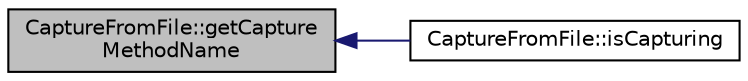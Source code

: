 digraph "CaptureFromFile::getCaptureMethodName"
{
 // INTERACTIVE_SVG=YES
  edge [fontname="Helvetica",fontsize="10",labelfontname="Helvetica",labelfontsize="10"];
  node [fontname="Helvetica",fontsize="10",shape=record];
  rankdir="LR";
  Node1 [label="CaptureFromFile::getCapture\lMethodName",height=0.2,width=0.4,color="black", fillcolor="grey75", style="filled", fontcolor="black"];
  Node1 -> Node2 [dir="back",color="midnightblue",fontsize="10",style="solid",fontname="Helvetica"];
  Node2 [label="CaptureFromFile::isCapturing",height=0.2,width=0.4,color="black", fillcolor="white", style="filled",URL="$d7/d6f/class_capture_from_file.html#a412b2db19259e85e8ba5a46f30a923db"];
}
